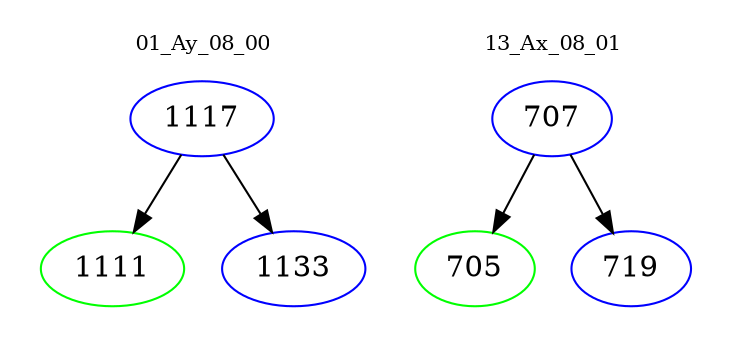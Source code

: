 digraph{
subgraph cluster_0 {
color = white
label = "01_Ay_08_00";
fontsize=10;
T0_1117 [label="1117", color="blue"]
T0_1117 -> T0_1111 [color="black"]
T0_1111 [label="1111", color="green"]
T0_1117 -> T0_1133 [color="black"]
T0_1133 [label="1133", color="blue"]
}
subgraph cluster_1 {
color = white
label = "13_Ax_08_01";
fontsize=10;
T1_707 [label="707", color="blue"]
T1_707 -> T1_705 [color="black"]
T1_705 [label="705", color="green"]
T1_707 -> T1_719 [color="black"]
T1_719 [label="719", color="blue"]
}
}
